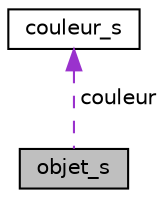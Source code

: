 digraph "objet_s"
{
 // LATEX_PDF_SIZE
  edge [fontname="Helvetica",fontsize="10",labelfontname="Helvetica",labelfontsize="10"];
  node [fontname="Helvetica",fontsize="10",shape=record];
  Node1 [label="objet_s",height=0.2,width=0.4,color="black", fillcolor="grey75", style="filled", fontcolor="black",tooltip="Struture de données d'un objet, avec ses coordonnées, sa texture, la salle dans laquel il se situe,..."];
  Node2 -> Node1 [dir="back",color="darkorchid3",fontsize="10",style="dashed",label=" couleur" ];
  Node2 [label="couleur_s",height=0.2,width=0.4,color="black", fillcolor="white", style="filled",URL="$structcouleur__s.html",tooltip="Structure de données des couleurs, avec le code RGB."];
}
